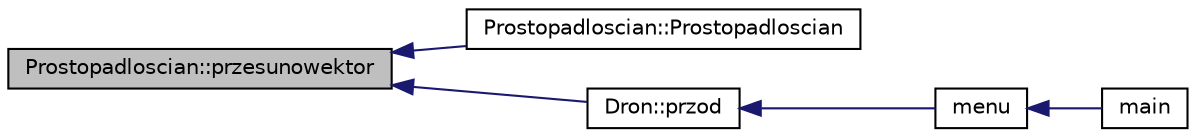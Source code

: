 digraph "Prostopadloscian::przesunowektor"
{
  edge [fontname="Helvetica",fontsize="10",labelfontname="Helvetica",labelfontsize="10"];
  node [fontname="Helvetica",fontsize="10",shape=record];
  rankdir="LR";
  Node33 [label="Prostopadloscian::przesunowektor",height=0.2,width=0.4,color="black", fillcolor="grey75", style="filled", fontcolor="black"];
  Node33 -> Node34 [dir="back",color="midnightblue",fontsize="10",style="solid",fontname="Helvetica"];
  Node34 [label="Prostopadloscian::Prostopadloscian",height=0.2,width=0.4,color="black", fillcolor="white", style="filled",URL="$class_prostopadloscian.html#a36225e7ea9ae366bef5bae0ccfbefaa3"];
  Node33 -> Node35 [dir="back",color="midnightblue",fontsize="10",style="solid",fontname="Helvetica"];
  Node35 [label="Dron::przod",height=0.2,width=0.4,color="black", fillcolor="white", style="filled",URL="$class_dron.html#ae220b29de588194330ba0f6620060790"];
  Node35 -> Node36 [dir="back",color="midnightblue",fontsize="10",style="solid",fontname="Helvetica"];
  Node36 [label="menu",height=0.2,width=0.4,color="black", fillcolor="white", style="filled",URL="$menu_8cpp.html#a32558d87c910f3fb076aab4729d72b33"];
  Node36 -> Node37 [dir="back",color="midnightblue",fontsize="10",style="solid",fontname="Helvetica"];
  Node37 [label="main",height=0.2,width=0.4,color="black", fillcolor="white", style="filled",URL="$main_8cpp.html#ae66f6b31b5ad750f1fe042a706a4e3d4"];
}
